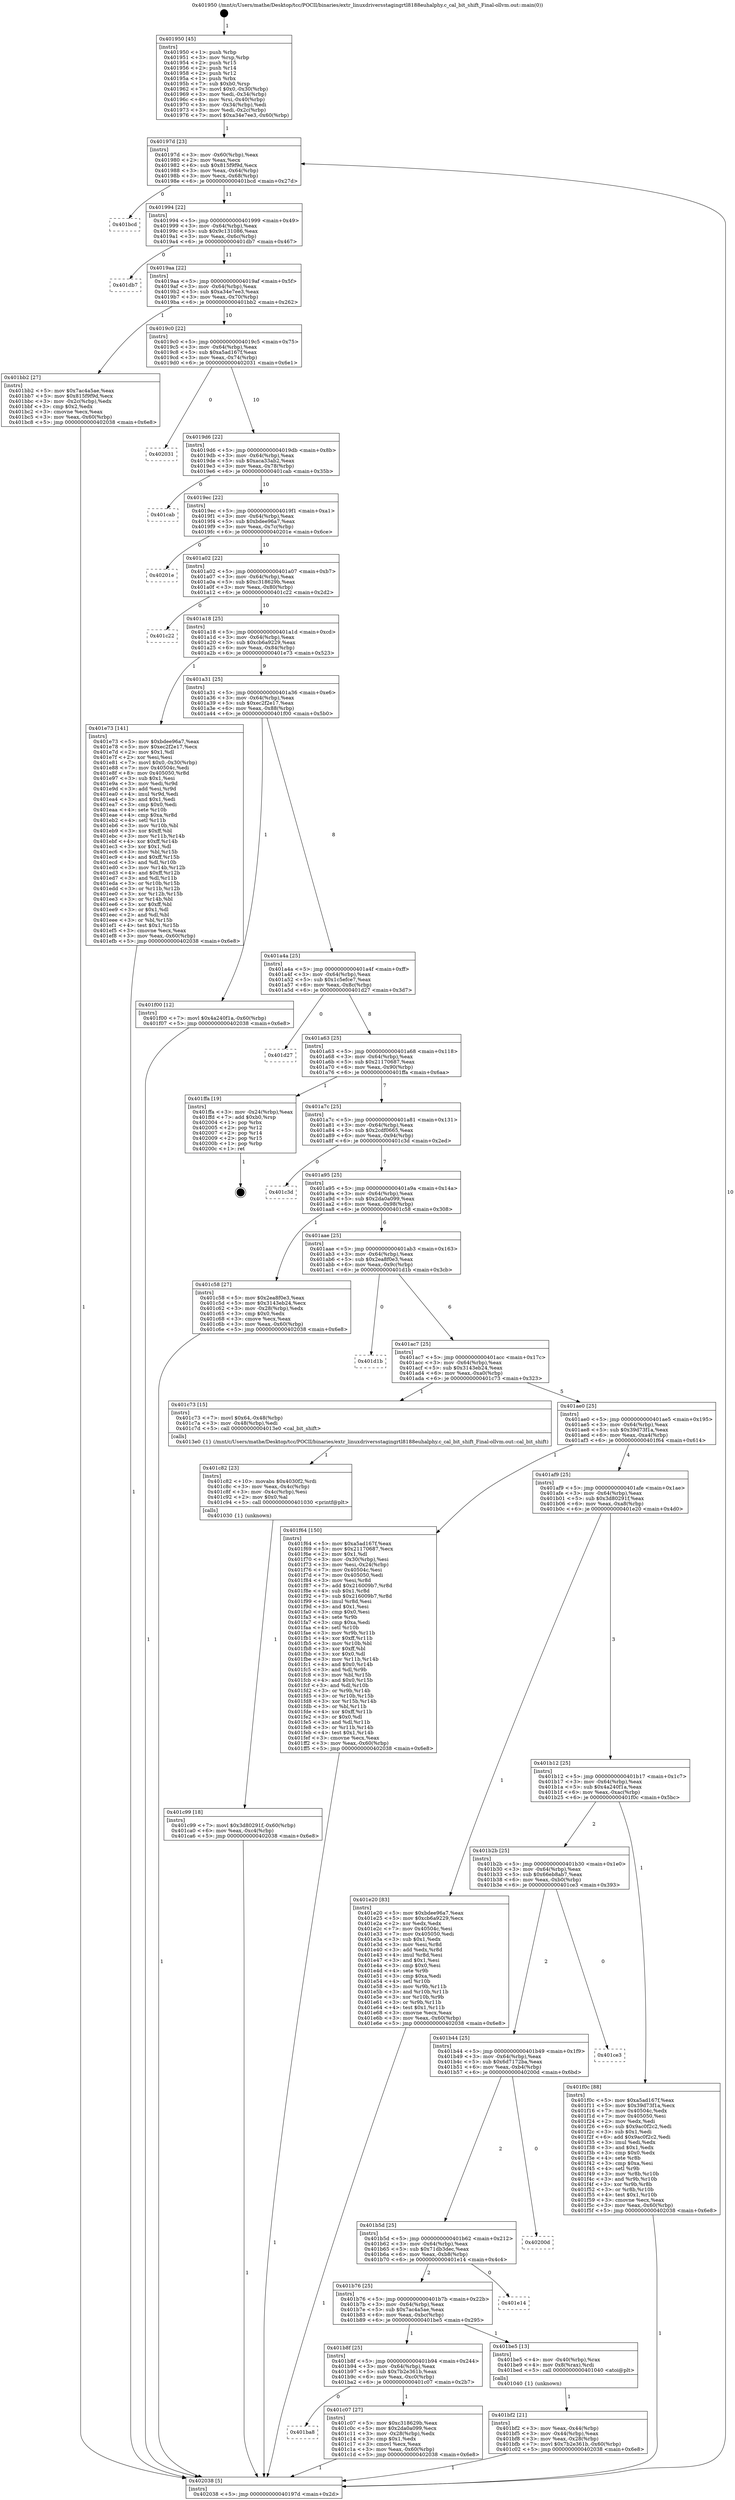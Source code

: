 digraph "0x401950" {
  label = "0x401950 (/mnt/c/Users/mathe/Desktop/tcc/POCII/binaries/extr_linuxdriversstagingrtl8188euhalphy.c_cal_bit_shift_Final-ollvm.out::main(0))"
  labelloc = "t"
  node[shape=record]

  Entry [label="",width=0.3,height=0.3,shape=circle,fillcolor=black,style=filled]
  "0x40197d" [label="{
     0x40197d [23]\l
     | [instrs]\l
     &nbsp;&nbsp;0x40197d \<+3\>: mov -0x60(%rbp),%eax\l
     &nbsp;&nbsp;0x401980 \<+2\>: mov %eax,%ecx\l
     &nbsp;&nbsp;0x401982 \<+6\>: sub $0x815f9f9d,%ecx\l
     &nbsp;&nbsp;0x401988 \<+3\>: mov %eax,-0x64(%rbp)\l
     &nbsp;&nbsp;0x40198b \<+3\>: mov %ecx,-0x68(%rbp)\l
     &nbsp;&nbsp;0x40198e \<+6\>: je 0000000000401bcd \<main+0x27d\>\l
  }"]
  "0x401bcd" [label="{
     0x401bcd\l
  }", style=dashed]
  "0x401994" [label="{
     0x401994 [22]\l
     | [instrs]\l
     &nbsp;&nbsp;0x401994 \<+5\>: jmp 0000000000401999 \<main+0x49\>\l
     &nbsp;&nbsp;0x401999 \<+3\>: mov -0x64(%rbp),%eax\l
     &nbsp;&nbsp;0x40199c \<+5\>: sub $0x9c131086,%eax\l
     &nbsp;&nbsp;0x4019a1 \<+3\>: mov %eax,-0x6c(%rbp)\l
     &nbsp;&nbsp;0x4019a4 \<+6\>: je 0000000000401db7 \<main+0x467\>\l
  }"]
  Exit [label="",width=0.3,height=0.3,shape=circle,fillcolor=black,style=filled,peripheries=2]
  "0x401db7" [label="{
     0x401db7\l
  }", style=dashed]
  "0x4019aa" [label="{
     0x4019aa [22]\l
     | [instrs]\l
     &nbsp;&nbsp;0x4019aa \<+5\>: jmp 00000000004019af \<main+0x5f\>\l
     &nbsp;&nbsp;0x4019af \<+3\>: mov -0x64(%rbp),%eax\l
     &nbsp;&nbsp;0x4019b2 \<+5\>: sub $0xa34e7ee3,%eax\l
     &nbsp;&nbsp;0x4019b7 \<+3\>: mov %eax,-0x70(%rbp)\l
     &nbsp;&nbsp;0x4019ba \<+6\>: je 0000000000401bb2 \<main+0x262\>\l
  }"]
  "0x401c99" [label="{
     0x401c99 [18]\l
     | [instrs]\l
     &nbsp;&nbsp;0x401c99 \<+7\>: movl $0x3d80291f,-0x60(%rbp)\l
     &nbsp;&nbsp;0x401ca0 \<+6\>: mov %eax,-0xc4(%rbp)\l
     &nbsp;&nbsp;0x401ca6 \<+5\>: jmp 0000000000402038 \<main+0x6e8\>\l
  }"]
  "0x401bb2" [label="{
     0x401bb2 [27]\l
     | [instrs]\l
     &nbsp;&nbsp;0x401bb2 \<+5\>: mov $0x7ac4a5ae,%eax\l
     &nbsp;&nbsp;0x401bb7 \<+5\>: mov $0x815f9f9d,%ecx\l
     &nbsp;&nbsp;0x401bbc \<+3\>: mov -0x2c(%rbp),%edx\l
     &nbsp;&nbsp;0x401bbf \<+3\>: cmp $0x2,%edx\l
     &nbsp;&nbsp;0x401bc2 \<+3\>: cmovne %ecx,%eax\l
     &nbsp;&nbsp;0x401bc5 \<+3\>: mov %eax,-0x60(%rbp)\l
     &nbsp;&nbsp;0x401bc8 \<+5\>: jmp 0000000000402038 \<main+0x6e8\>\l
  }"]
  "0x4019c0" [label="{
     0x4019c0 [22]\l
     | [instrs]\l
     &nbsp;&nbsp;0x4019c0 \<+5\>: jmp 00000000004019c5 \<main+0x75\>\l
     &nbsp;&nbsp;0x4019c5 \<+3\>: mov -0x64(%rbp),%eax\l
     &nbsp;&nbsp;0x4019c8 \<+5\>: sub $0xa5ad167f,%eax\l
     &nbsp;&nbsp;0x4019cd \<+3\>: mov %eax,-0x74(%rbp)\l
     &nbsp;&nbsp;0x4019d0 \<+6\>: je 0000000000402031 \<main+0x6e1\>\l
  }"]
  "0x402038" [label="{
     0x402038 [5]\l
     | [instrs]\l
     &nbsp;&nbsp;0x402038 \<+5\>: jmp 000000000040197d \<main+0x2d\>\l
  }"]
  "0x401950" [label="{
     0x401950 [45]\l
     | [instrs]\l
     &nbsp;&nbsp;0x401950 \<+1\>: push %rbp\l
     &nbsp;&nbsp;0x401951 \<+3\>: mov %rsp,%rbp\l
     &nbsp;&nbsp;0x401954 \<+2\>: push %r15\l
     &nbsp;&nbsp;0x401956 \<+2\>: push %r14\l
     &nbsp;&nbsp;0x401958 \<+2\>: push %r12\l
     &nbsp;&nbsp;0x40195a \<+1\>: push %rbx\l
     &nbsp;&nbsp;0x40195b \<+7\>: sub $0xb0,%rsp\l
     &nbsp;&nbsp;0x401962 \<+7\>: movl $0x0,-0x30(%rbp)\l
     &nbsp;&nbsp;0x401969 \<+3\>: mov %edi,-0x34(%rbp)\l
     &nbsp;&nbsp;0x40196c \<+4\>: mov %rsi,-0x40(%rbp)\l
     &nbsp;&nbsp;0x401970 \<+3\>: mov -0x34(%rbp),%edi\l
     &nbsp;&nbsp;0x401973 \<+3\>: mov %edi,-0x2c(%rbp)\l
     &nbsp;&nbsp;0x401976 \<+7\>: movl $0xa34e7ee3,-0x60(%rbp)\l
  }"]
  "0x401c82" [label="{
     0x401c82 [23]\l
     | [instrs]\l
     &nbsp;&nbsp;0x401c82 \<+10\>: movabs $0x4030f2,%rdi\l
     &nbsp;&nbsp;0x401c8c \<+3\>: mov %eax,-0x4c(%rbp)\l
     &nbsp;&nbsp;0x401c8f \<+3\>: mov -0x4c(%rbp),%esi\l
     &nbsp;&nbsp;0x401c92 \<+2\>: mov $0x0,%al\l
     &nbsp;&nbsp;0x401c94 \<+5\>: call 0000000000401030 \<printf@plt\>\l
     | [calls]\l
     &nbsp;&nbsp;0x401030 \{1\} (unknown)\l
  }"]
  "0x402031" [label="{
     0x402031\l
  }", style=dashed]
  "0x4019d6" [label="{
     0x4019d6 [22]\l
     | [instrs]\l
     &nbsp;&nbsp;0x4019d6 \<+5\>: jmp 00000000004019db \<main+0x8b\>\l
     &nbsp;&nbsp;0x4019db \<+3\>: mov -0x64(%rbp),%eax\l
     &nbsp;&nbsp;0x4019de \<+5\>: sub $0xaca33ab2,%eax\l
     &nbsp;&nbsp;0x4019e3 \<+3\>: mov %eax,-0x78(%rbp)\l
     &nbsp;&nbsp;0x4019e6 \<+6\>: je 0000000000401cab \<main+0x35b\>\l
  }"]
  "0x401ba8" [label="{
     0x401ba8\l
  }", style=dashed]
  "0x401cab" [label="{
     0x401cab\l
  }", style=dashed]
  "0x4019ec" [label="{
     0x4019ec [22]\l
     | [instrs]\l
     &nbsp;&nbsp;0x4019ec \<+5\>: jmp 00000000004019f1 \<main+0xa1\>\l
     &nbsp;&nbsp;0x4019f1 \<+3\>: mov -0x64(%rbp),%eax\l
     &nbsp;&nbsp;0x4019f4 \<+5\>: sub $0xbdee96a7,%eax\l
     &nbsp;&nbsp;0x4019f9 \<+3\>: mov %eax,-0x7c(%rbp)\l
     &nbsp;&nbsp;0x4019fc \<+6\>: je 000000000040201e \<main+0x6ce\>\l
  }"]
  "0x401c07" [label="{
     0x401c07 [27]\l
     | [instrs]\l
     &nbsp;&nbsp;0x401c07 \<+5\>: mov $0xc318629b,%eax\l
     &nbsp;&nbsp;0x401c0c \<+5\>: mov $0x2da0a099,%ecx\l
     &nbsp;&nbsp;0x401c11 \<+3\>: mov -0x28(%rbp),%edx\l
     &nbsp;&nbsp;0x401c14 \<+3\>: cmp $0x1,%edx\l
     &nbsp;&nbsp;0x401c17 \<+3\>: cmovl %ecx,%eax\l
     &nbsp;&nbsp;0x401c1a \<+3\>: mov %eax,-0x60(%rbp)\l
     &nbsp;&nbsp;0x401c1d \<+5\>: jmp 0000000000402038 \<main+0x6e8\>\l
  }"]
  "0x40201e" [label="{
     0x40201e\l
  }", style=dashed]
  "0x401a02" [label="{
     0x401a02 [22]\l
     | [instrs]\l
     &nbsp;&nbsp;0x401a02 \<+5\>: jmp 0000000000401a07 \<main+0xb7\>\l
     &nbsp;&nbsp;0x401a07 \<+3\>: mov -0x64(%rbp),%eax\l
     &nbsp;&nbsp;0x401a0a \<+5\>: sub $0xc318629b,%eax\l
     &nbsp;&nbsp;0x401a0f \<+3\>: mov %eax,-0x80(%rbp)\l
     &nbsp;&nbsp;0x401a12 \<+6\>: je 0000000000401c22 \<main+0x2d2\>\l
  }"]
  "0x401bf2" [label="{
     0x401bf2 [21]\l
     | [instrs]\l
     &nbsp;&nbsp;0x401bf2 \<+3\>: mov %eax,-0x44(%rbp)\l
     &nbsp;&nbsp;0x401bf5 \<+3\>: mov -0x44(%rbp),%eax\l
     &nbsp;&nbsp;0x401bf8 \<+3\>: mov %eax,-0x28(%rbp)\l
     &nbsp;&nbsp;0x401bfb \<+7\>: movl $0x7b2e361b,-0x60(%rbp)\l
     &nbsp;&nbsp;0x401c02 \<+5\>: jmp 0000000000402038 \<main+0x6e8\>\l
  }"]
  "0x401c22" [label="{
     0x401c22\l
  }", style=dashed]
  "0x401a18" [label="{
     0x401a18 [25]\l
     | [instrs]\l
     &nbsp;&nbsp;0x401a18 \<+5\>: jmp 0000000000401a1d \<main+0xcd\>\l
     &nbsp;&nbsp;0x401a1d \<+3\>: mov -0x64(%rbp),%eax\l
     &nbsp;&nbsp;0x401a20 \<+5\>: sub $0xcb6a9229,%eax\l
     &nbsp;&nbsp;0x401a25 \<+6\>: mov %eax,-0x84(%rbp)\l
     &nbsp;&nbsp;0x401a2b \<+6\>: je 0000000000401e73 \<main+0x523\>\l
  }"]
  "0x401b8f" [label="{
     0x401b8f [25]\l
     | [instrs]\l
     &nbsp;&nbsp;0x401b8f \<+5\>: jmp 0000000000401b94 \<main+0x244\>\l
     &nbsp;&nbsp;0x401b94 \<+3\>: mov -0x64(%rbp),%eax\l
     &nbsp;&nbsp;0x401b97 \<+5\>: sub $0x7b2e361b,%eax\l
     &nbsp;&nbsp;0x401b9c \<+6\>: mov %eax,-0xc0(%rbp)\l
     &nbsp;&nbsp;0x401ba2 \<+6\>: je 0000000000401c07 \<main+0x2b7\>\l
  }"]
  "0x401e73" [label="{
     0x401e73 [141]\l
     | [instrs]\l
     &nbsp;&nbsp;0x401e73 \<+5\>: mov $0xbdee96a7,%eax\l
     &nbsp;&nbsp;0x401e78 \<+5\>: mov $0xec2f2e17,%ecx\l
     &nbsp;&nbsp;0x401e7d \<+2\>: mov $0x1,%dl\l
     &nbsp;&nbsp;0x401e7f \<+2\>: xor %esi,%esi\l
     &nbsp;&nbsp;0x401e81 \<+7\>: movl $0x0,-0x30(%rbp)\l
     &nbsp;&nbsp;0x401e88 \<+7\>: mov 0x40504c,%edi\l
     &nbsp;&nbsp;0x401e8f \<+8\>: mov 0x405050,%r8d\l
     &nbsp;&nbsp;0x401e97 \<+3\>: sub $0x1,%esi\l
     &nbsp;&nbsp;0x401e9a \<+3\>: mov %edi,%r9d\l
     &nbsp;&nbsp;0x401e9d \<+3\>: add %esi,%r9d\l
     &nbsp;&nbsp;0x401ea0 \<+4\>: imul %r9d,%edi\l
     &nbsp;&nbsp;0x401ea4 \<+3\>: and $0x1,%edi\l
     &nbsp;&nbsp;0x401ea7 \<+3\>: cmp $0x0,%edi\l
     &nbsp;&nbsp;0x401eaa \<+4\>: sete %r10b\l
     &nbsp;&nbsp;0x401eae \<+4\>: cmp $0xa,%r8d\l
     &nbsp;&nbsp;0x401eb2 \<+4\>: setl %r11b\l
     &nbsp;&nbsp;0x401eb6 \<+3\>: mov %r10b,%bl\l
     &nbsp;&nbsp;0x401eb9 \<+3\>: xor $0xff,%bl\l
     &nbsp;&nbsp;0x401ebc \<+3\>: mov %r11b,%r14b\l
     &nbsp;&nbsp;0x401ebf \<+4\>: xor $0xff,%r14b\l
     &nbsp;&nbsp;0x401ec3 \<+3\>: xor $0x1,%dl\l
     &nbsp;&nbsp;0x401ec6 \<+3\>: mov %bl,%r15b\l
     &nbsp;&nbsp;0x401ec9 \<+4\>: and $0xff,%r15b\l
     &nbsp;&nbsp;0x401ecd \<+3\>: and %dl,%r10b\l
     &nbsp;&nbsp;0x401ed0 \<+3\>: mov %r14b,%r12b\l
     &nbsp;&nbsp;0x401ed3 \<+4\>: and $0xff,%r12b\l
     &nbsp;&nbsp;0x401ed7 \<+3\>: and %dl,%r11b\l
     &nbsp;&nbsp;0x401eda \<+3\>: or %r10b,%r15b\l
     &nbsp;&nbsp;0x401edd \<+3\>: or %r11b,%r12b\l
     &nbsp;&nbsp;0x401ee0 \<+3\>: xor %r12b,%r15b\l
     &nbsp;&nbsp;0x401ee3 \<+3\>: or %r14b,%bl\l
     &nbsp;&nbsp;0x401ee6 \<+3\>: xor $0xff,%bl\l
     &nbsp;&nbsp;0x401ee9 \<+3\>: or $0x1,%dl\l
     &nbsp;&nbsp;0x401eec \<+2\>: and %dl,%bl\l
     &nbsp;&nbsp;0x401eee \<+3\>: or %bl,%r15b\l
     &nbsp;&nbsp;0x401ef1 \<+4\>: test $0x1,%r15b\l
     &nbsp;&nbsp;0x401ef5 \<+3\>: cmovne %ecx,%eax\l
     &nbsp;&nbsp;0x401ef8 \<+3\>: mov %eax,-0x60(%rbp)\l
     &nbsp;&nbsp;0x401efb \<+5\>: jmp 0000000000402038 \<main+0x6e8\>\l
  }"]
  "0x401a31" [label="{
     0x401a31 [25]\l
     | [instrs]\l
     &nbsp;&nbsp;0x401a31 \<+5\>: jmp 0000000000401a36 \<main+0xe6\>\l
     &nbsp;&nbsp;0x401a36 \<+3\>: mov -0x64(%rbp),%eax\l
     &nbsp;&nbsp;0x401a39 \<+5\>: sub $0xec2f2e17,%eax\l
     &nbsp;&nbsp;0x401a3e \<+6\>: mov %eax,-0x88(%rbp)\l
     &nbsp;&nbsp;0x401a44 \<+6\>: je 0000000000401f00 \<main+0x5b0\>\l
  }"]
  "0x401be5" [label="{
     0x401be5 [13]\l
     | [instrs]\l
     &nbsp;&nbsp;0x401be5 \<+4\>: mov -0x40(%rbp),%rax\l
     &nbsp;&nbsp;0x401be9 \<+4\>: mov 0x8(%rax),%rdi\l
     &nbsp;&nbsp;0x401bed \<+5\>: call 0000000000401040 \<atoi@plt\>\l
     | [calls]\l
     &nbsp;&nbsp;0x401040 \{1\} (unknown)\l
  }"]
  "0x401f00" [label="{
     0x401f00 [12]\l
     | [instrs]\l
     &nbsp;&nbsp;0x401f00 \<+7\>: movl $0x4a240f1a,-0x60(%rbp)\l
     &nbsp;&nbsp;0x401f07 \<+5\>: jmp 0000000000402038 \<main+0x6e8\>\l
  }"]
  "0x401a4a" [label="{
     0x401a4a [25]\l
     | [instrs]\l
     &nbsp;&nbsp;0x401a4a \<+5\>: jmp 0000000000401a4f \<main+0xff\>\l
     &nbsp;&nbsp;0x401a4f \<+3\>: mov -0x64(%rbp),%eax\l
     &nbsp;&nbsp;0x401a52 \<+5\>: sub $0x1c5efce7,%eax\l
     &nbsp;&nbsp;0x401a57 \<+6\>: mov %eax,-0x8c(%rbp)\l
     &nbsp;&nbsp;0x401a5d \<+6\>: je 0000000000401d27 \<main+0x3d7\>\l
  }"]
  "0x401b76" [label="{
     0x401b76 [25]\l
     | [instrs]\l
     &nbsp;&nbsp;0x401b76 \<+5\>: jmp 0000000000401b7b \<main+0x22b\>\l
     &nbsp;&nbsp;0x401b7b \<+3\>: mov -0x64(%rbp),%eax\l
     &nbsp;&nbsp;0x401b7e \<+5\>: sub $0x7ac4a5ae,%eax\l
     &nbsp;&nbsp;0x401b83 \<+6\>: mov %eax,-0xbc(%rbp)\l
     &nbsp;&nbsp;0x401b89 \<+6\>: je 0000000000401be5 \<main+0x295\>\l
  }"]
  "0x401d27" [label="{
     0x401d27\l
  }", style=dashed]
  "0x401a63" [label="{
     0x401a63 [25]\l
     | [instrs]\l
     &nbsp;&nbsp;0x401a63 \<+5\>: jmp 0000000000401a68 \<main+0x118\>\l
     &nbsp;&nbsp;0x401a68 \<+3\>: mov -0x64(%rbp),%eax\l
     &nbsp;&nbsp;0x401a6b \<+5\>: sub $0x21170687,%eax\l
     &nbsp;&nbsp;0x401a70 \<+6\>: mov %eax,-0x90(%rbp)\l
     &nbsp;&nbsp;0x401a76 \<+6\>: je 0000000000401ffa \<main+0x6aa\>\l
  }"]
  "0x401e14" [label="{
     0x401e14\l
  }", style=dashed]
  "0x401ffa" [label="{
     0x401ffa [19]\l
     | [instrs]\l
     &nbsp;&nbsp;0x401ffa \<+3\>: mov -0x24(%rbp),%eax\l
     &nbsp;&nbsp;0x401ffd \<+7\>: add $0xb0,%rsp\l
     &nbsp;&nbsp;0x402004 \<+1\>: pop %rbx\l
     &nbsp;&nbsp;0x402005 \<+2\>: pop %r12\l
     &nbsp;&nbsp;0x402007 \<+2\>: pop %r14\l
     &nbsp;&nbsp;0x402009 \<+2\>: pop %r15\l
     &nbsp;&nbsp;0x40200b \<+1\>: pop %rbp\l
     &nbsp;&nbsp;0x40200c \<+1\>: ret\l
  }"]
  "0x401a7c" [label="{
     0x401a7c [25]\l
     | [instrs]\l
     &nbsp;&nbsp;0x401a7c \<+5\>: jmp 0000000000401a81 \<main+0x131\>\l
     &nbsp;&nbsp;0x401a81 \<+3\>: mov -0x64(%rbp),%eax\l
     &nbsp;&nbsp;0x401a84 \<+5\>: sub $0x2cdf0665,%eax\l
     &nbsp;&nbsp;0x401a89 \<+6\>: mov %eax,-0x94(%rbp)\l
     &nbsp;&nbsp;0x401a8f \<+6\>: je 0000000000401c3d \<main+0x2ed\>\l
  }"]
  "0x401b5d" [label="{
     0x401b5d [25]\l
     | [instrs]\l
     &nbsp;&nbsp;0x401b5d \<+5\>: jmp 0000000000401b62 \<main+0x212\>\l
     &nbsp;&nbsp;0x401b62 \<+3\>: mov -0x64(%rbp),%eax\l
     &nbsp;&nbsp;0x401b65 \<+5\>: sub $0x71db3dec,%eax\l
     &nbsp;&nbsp;0x401b6a \<+6\>: mov %eax,-0xb8(%rbp)\l
     &nbsp;&nbsp;0x401b70 \<+6\>: je 0000000000401e14 \<main+0x4c4\>\l
  }"]
  "0x401c3d" [label="{
     0x401c3d\l
  }", style=dashed]
  "0x401a95" [label="{
     0x401a95 [25]\l
     | [instrs]\l
     &nbsp;&nbsp;0x401a95 \<+5\>: jmp 0000000000401a9a \<main+0x14a\>\l
     &nbsp;&nbsp;0x401a9a \<+3\>: mov -0x64(%rbp),%eax\l
     &nbsp;&nbsp;0x401a9d \<+5\>: sub $0x2da0a099,%eax\l
     &nbsp;&nbsp;0x401aa2 \<+6\>: mov %eax,-0x98(%rbp)\l
     &nbsp;&nbsp;0x401aa8 \<+6\>: je 0000000000401c58 \<main+0x308\>\l
  }"]
  "0x40200d" [label="{
     0x40200d\l
  }", style=dashed]
  "0x401c58" [label="{
     0x401c58 [27]\l
     | [instrs]\l
     &nbsp;&nbsp;0x401c58 \<+5\>: mov $0x2ea8f0e3,%eax\l
     &nbsp;&nbsp;0x401c5d \<+5\>: mov $0x3143eb24,%ecx\l
     &nbsp;&nbsp;0x401c62 \<+3\>: mov -0x28(%rbp),%edx\l
     &nbsp;&nbsp;0x401c65 \<+3\>: cmp $0x0,%edx\l
     &nbsp;&nbsp;0x401c68 \<+3\>: cmove %ecx,%eax\l
     &nbsp;&nbsp;0x401c6b \<+3\>: mov %eax,-0x60(%rbp)\l
     &nbsp;&nbsp;0x401c6e \<+5\>: jmp 0000000000402038 \<main+0x6e8\>\l
  }"]
  "0x401aae" [label="{
     0x401aae [25]\l
     | [instrs]\l
     &nbsp;&nbsp;0x401aae \<+5\>: jmp 0000000000401ab3 \<main+0x163\>\l
     &nbsp;&nbsp;0x401ab3 \<+3\>: mov -0x64(%rbp),%eax\l
     &nbsp;&nbsp;0x401ab6 \<+5\>: sub $0x2ea8f0e3,%eax\l
     &nbsp;&nbsp;0x401abb \<+6\>: mov %eax,-0x9c(%rbp)\l
     &nbsp;&nbsp;0x401ac1 \<+6\>: je 0000000000401d1b \<main+0x3cb\>\l
  }"]
  "0x401b44" [label="{
     0x401b44 [25]\l
     | [instrs]\l
     &nbsp;&nbsp;0x401b44 \<+5\>: jmp 0000000000401b49 \<main+0x1f9\>\l
     &nbsp;&nbsp;0x401b49 \<+3\>: mov -0x64(%rbp),%eax\l
     &nbsp;&nbsp;0x401b4c \<+5\>: sub $0x6d7172ba,%eax\l
     &nbsp;&nbsp;0x401b51 \<+6\>: mov %eax,-0xb4(%rbp)\l
     &nbsp;&nbsp;0x401b57 \<+6\>: je 000000000040200d \<main+0x6bd\>\l
  }"]
  "0x401d1b" [label="{
     0x401d1b\l
  }", style=dashed]
  "0x401ac7" [label="{
     0x401ac7 [25]\l
     | [instrs]\l
     &nbsp;&nbsp;0x401ac7 \<+5\>: jmp 0000000000401acc \<main+0x17c\>\l
     &nbsp;&nbsp;0x401acc \<+3\>: mov -0x64(%rbp),%eax\l
     &nbsp;&nbsp;0x401acf \<+5\>: sub $0x3143eb24,%eax\l
     &nbsp;&nbsp;0x401ad4 \<+6\>: mov %eax,-0xa0(%rbp)\l
     &nbsp;&nbsp;0x401ada \<+6\>: je 0000000000401c73 \<main+0x323\>\l
  }"]
  "0x401ce3" [label="{
     0x401ce3\l
  }", style=dashed]
  "0x401c73" [label="{
     0x401c73 [15]\l
     | [instrs]\l
     &nbsp;&nbsp;0x401c73 \<+7\>: movl $0x64,-0x48(%rbp)\l
     &nbsp;&nbsp;0x401c7a \<+3\>: mov -0x48(%rbp),%edi\l
     &nbsp;&nbsp;0x401c7d \<+5\>: call 00000000004013e0 \<cal_bit_shift\>\l
     | [calls]\l
     &nbsp;&nbsp;0x4013e0 \{1\} (/mnt/c/Users/mathe/Desktop/tcc/POCII/binaries/extr_linuxdriversstagingrtl8188euhalphy.c_cal_bit_shift_Final-ollvm.out::cal_bit_shift)\l
  }"]
  "0x401ae0" [label="{
     0x401ae0 [25]\l
     | [instrs]\l
     &nbsp;&nbsp;0x401ae0 \<+5\>: jmp 0000000000401ae5 \<main+0x195\>\l
     &nbsp;&nbsp;0x401ae5 \<+3\>: mov -0x64(%rbp),%eax\l
     &nbsp;&nbsp;0x401ae8 \<+5\>: sub $0x39d73f1a,%eax\l
     &nbsp;&nbsp;0x401aed \<+6\>: mov %eax,-0xa4(%rbp)\l
     &nbsp;&nbsp;0x401af3 \<+6\>: je 0000000000401f64 \<main+0x614\>\l
  }"]
  "0x401b2b" [label="{
     0x401b2b [25]\l
     | [instrs]\l
     &nbsp;&nbsp;0x401b2b \<+5\>: jmp 0000000000401b30 \<main+0x1e0\>\l
     &nbsp;&nbsp;0x401b30 \<+3\>: mov -0x64(%rbp),%eax\l
     &nbsp;&nbsp;0x401b33 \<+5\>: sub $0x66eb8ab7,%eax\l
     &nbsp;&nbsp;0x401b38 \<+6\>: mov %eax,-0xb0(%rbp)\l
     &nbsp;&nbsp;0x401b3e \<+6\>: je 0000000000401ce3 \<main+0x393\>\l
  }"]
  "0x401f64" [label="{
     0x401f64 [150]\l
     | [instrs]\l
     &nbsp;&nbsp;0x401f64 \<+5\>: mov $0xa5ad167f,%eax\l
     &nbsp;&nbsp;0x401f69 \<+5\>: mov $0x21170687,%ecx\l
     &nbsp;&nbsp;0x401f6e \<+2\>: mov $0x1,%dl\l
     &nbsp;&nbsp;0x401f70 \<+3\>: mov -0x30(%rbp),%esi\l
     &nbsp;&nbsp;0x401f73 \<+3\>: mov %esi,-0x24(%rbp)\l
     &nbsp;&nbsp;0x401f76 \<+7\>: mov 0x40504c,%esi\l
     &nbsp;&nbsp;0x401f7d \<+7\>: mov 0x405050,%edi\l
     &nbsp;&nbsp;0x401f84 \<+3\>: mov %esi,%r8d\l
     &nbsp;&nbsp;0x401f87 \<+7\>: add $0x216009b7,%r8d\l
     &nbsp;&nbsp;0x401f8e \<+4\>: sub $0x1,%r8d\l
     &nbsp;&nbsp;0x401f92 \<+7\>: sub $0x216009b7,%r8d\l
     &nbsp;&nbsp;0x401f99 \<+4\>: imul %r8d,%esi\l
     &nbsp;&nbsp;0x401f9d \<+3\>: and $0x1,%esi\l
     &nbsp;&nbsp;0x401fa0 \<+3\>: cmp $0x0,%esi\l
     &nbsp;&nbsp;0x401fa3 \<+4\>: sete %r9b\l
     &nbsp;&nbsp;0x401fa7 \<+3\>: cmp $0xa,%edi\l
     &nbsp;&nbsp;0x401faa \<+4\>: setl %r10b\l
     &nbsp;&nbsp;0x401fae \<+3\>: mov %r9b,%r11b\l
     &nbsp;&nbsp;0x401fb1 \<+4\>: xor $0xff,%r11b\l
     &nbsp;&nbsp;0x401fb5 \<+3\>: mov %r10b,%bl\l
     &nbsp;&nbsp;0x401fb8 \<+3\>: xor $0xff,%bl\l
     &nbsp;&nbsp;0x401fbb \<+3\>: xor $0x0,%dl\l
     &nbsp;&nbsp;0x401fbe \<+3\>: mov %r11b,%r14b\l
     &nbsp;&nbsp;0x401fc1 \<+4\>: and $0x0,%r14b\l
     &nbsp;&nbsp;0x401fc5 \<+3\>: and %dl,%r9b\l
     &nbsp;&nbsp;0x401fc8 \<+3\>: mov %bl,%r15b\l
     &nbsp;&nbsp;0x401fcb \<+4\>: and $0x0,%r15b\l
     &nbsp;&nbsp;0x401fcf \<+3\>: and %dl,%r10b\l
     &nbsp;&nbsp;0x401fd2 \<+3\>: or %r9b,%r14b\l
     &nbsp;&nbsp;0x401fd5 \<+3\>: or %r10b,%r15b\l
     &nbsp;&nbsp;0x401fd8 \<+3\>: xor %r15b,%r14b\l
     &nbsp;&nbsp;0x401fdb \<+3\>: or %bl,%r11b\l
     &nbsp;&nbsp;0x401fde \<+4\>: xor $0xff,%r11b\l
     &nbsp;&nbsp;0x401fe2 \<+3\>: or $0x0,%dl\l
     &nbsp;&nbsp;0x401fe5 \<+3\>: and %dl,%r11b\l
     &nbsp;&nbsp;0x401fe8 \<+3\>: or %r11b,%r14b\l
     &nbsp;&nbsp;0x401feb \<+4\>: test $0x1,%r14b\l
     &nbsp;&nbsp;0x401fef \<+3\>: cmovne %ecx,%eax\l
     &nbsp;&nbsp;0x401ff2 \<+3\>: mov %eax,-0x60(%rbp)\l
     &nbsp;&nbsp;0x401ff5 \<+5\>: jmp 0000000000402038 \<main+0x6e8\>\l
  }"]
  "0x401af9" [label="{
     0x401af9 [25]\l
     | [instrs]\l
     &nbsp;&nbsp;0x401af9 \<+5\>: jmp 0000000000401afe \<main+0x1ae\>\l
     &nbsp;&nbsp;0x401afe \<+3\>: mov -0x64(%rbp),%eax\l
     &nbsp;&nbsp;0x401b01 \<+5\>: sub $0x3d80291f,%eax\l
     &nbsp;&nbsp;0x401b06 \<+6\>: mov %eax,-0xa8(%rbp)\l
     &nbsp;&nbsp;0x401b0c \<+6\>: je 0000000000401e20 \<main+0x4d0\>\l
  }"]
  "0x401f0c" [label="{
     0x401f0c [88]\l
     | [instrs]\l
     &nbsp;&nbsp;0x401f0c \<+5\>: mov $0xa5ad167f,%eax\l
     &nbsp;&nbsp;0x401f11 \<+5\>: mov $0x39d73f1a,%ecx\l
     &nbsp;&nbsp;0x401f16 \<+7\>: mov 0x40504c,%edx\l
     &nbsp;&nbsp;0x401f1d \<+7\>: mov 0x405050,%esi\l
     &nbsp;&nbsp;0x401f24 \<+2\>: mov %edx,%edi\l
     &nbsp;&nbsp;0x401f26 \<+6\>: sub $0x9ac0f2c2,%edi\l
     &nbsp;&nbsp;0x401f2c \<+3\>: sub $0x1,%edi\l
     &nbsp;&nbsp;0x401f2f \<+6\>: add $0x9ac0f2c2,%edi\l
     &nbsp;&nbsp;0x401f35 \<+3\>: imul %edi,%edx\l
     &nbsp;&nbsp;0x401f38 \<+3\>: and $0x1,%edx\l
     &nbsp;&nbsp;0x401f3b \<+3\>: cmp $0x0,%edx\l
     &nbsp;&nbsp;0x401f3e \<+4\>: sete %r8b\l
     &nbsp;&nbsp;0x401f42 \<+3\>: cmp $0xa,%esi\l
     &nbsp;&nbsp;0x401f45 \<+4\>: setl %r9b\l
     &nbsp;&nbsp;0x401f49 \<+3\>: mov %r8b,%r10b\l
     &nbsp;&nbsp;0x401f4c \<+3\>: and %r9b,%r10b\l
     &nbsp;&nbsp;0x401f4f \<+3\>: xor %r9b,%r8b\l
     &nbsp;&nbsp;0x401f52 \<+3\>: or %r8b,%r10b\l
     &nbsp;&nbsp;0x401f55 \<+4\>: test $0x1,%r10b\l
     &nbsp;&nbsp;0x401f59 \<+3\>: cmovne %ecx,%eax\l
     &nbsp;&nbsp;0x401f5c \<+3\>: mov %eax,-0x60(%rbp)\l
     &nbsp;&nbsp;0x401f5f \<+5\>: jmp 0000000000402038 \<main+0x6e8\>\l
  }"]
  "0x401e20" [label="{
     0x401e20 [83]\l
     | [instrs]\l
     &nbsp;&nbsp;0x401e20 \<+5\>: mov $0xbdee96a7,%eax\l
     &nbsp;&nbsp;0x401e25 \<+5\>: mov $0xcb6a9229,%ecx\l
     &nbsp;&nbsp;0x401e2a \<+2\>: xor %edx,%edx\l
     &nbsp;&nbsp;0x401e2c \<+7\>: mov 0x40504c,%esi\l
     &nbsp;&nbsp;0x401e33 \<+7\>: mov 0x405050,%edi\l
     &nbsp;&nbsp;0x401e3a \<+3\>: sub $0x1,%edx\l
     &nbsp;&nbsp;0x401e3d \<+3\>: mov %esi,%r8d\l
     &nbsp;&nbsp;0x401e40 \<+3\>: add %edx,%r8d\l
     &nbsp;&nbsp;0x401e43 \<+4\>: imul %r8d,%esi\l
     &nbsp;&nbsp;0x401e47 \<+3\>: and $0x1,%esi\l
     &nbsp;&nbsp;0x401e4a \<+3\>: cmp $0x0,%esi\l
     &nbsp;&nbsp;0x401e4d \<+4\>: sete %r9b\l
     &nbsp;&nbsp;0x401e51 \<+3\>: cmp $0xa,%edi\l
     &nbsp;&nbsp;0x401e54 \<+4\>: setl %r10b\l
     &nbsp;&nbsp;0x401e58 \<+3\>: mov %r9b,%r11b\l
     &nbsp;&nbsp;0x401e5b \<+3\>: and %r10b,%r11b\l
     &nbsp;&nbsp;0x401e5e \<+3\>: xor %r10b,%r9b\l
     &nbsp;&nbsp;0x401e61 \<+3\>: or %r9b,%r11b\l
     &nbsp;&nbsp;0x401e64 \<+4\>: test $0x1,%r11b\l
     &nbsp;&nbsp;0x401e68 \<+3\>: cmovne %ecx,%eax\l
     &nbsp;&nbsp;0x401e6b \<+3\>: mov %eax,-0x60(%rbp)\l
     &nbsp;&nbsp;0x401e6e \<+5\>: jmp 0000000000402038 \<main+0x6e8\>\l
  }"]
  "0x401b12" [label="{
     0x401b12 [25]\l
     | [instrs]\l
     &nbsp;&nbsp;0x401b12 \<+5\>: jmp 0000000000401b17 \<main+0x1c7\>\l
     &nbsp;&nbsp;0x401b17 \<+3\>: mov -0x64(%rbp),%eax\l
     &nbsp;&nbsp;0x401b1a \<+5\>: sub $0x4a240f1a,%eax\l
     &nbsp;&nbsp;0x401b1f \<+6\>: mov %eax,-0xac(%rbp)\l
     &nbsp;&nbsp;0x401b25 \<+6\>: je 0000000000401f0c \<main+0x5bc\>\l
  }"]
  Entry -> "0x401950" [label=" 1"]
  "0x40197d" -> "0x401bcd" [label=" 0"]
  "0x40197d" -> "0x401994" [label=" 11"]
  "0x401ffa" -> Exit [label=" 1"]
  "0x401994" -> "0x401db7" [label=" 0"]
  "0x401994" -> "0x4019aa" [label=" 11"]
  "0x401f64" -> "0x402038" [label=" 1"]
  "0x4019aa" -> "0x401bb2" [label=" 1"]
  "0x4019aa" -> "0x4019c0" [label=" 10"]
  "0x401bb2" -> "0x402038" [label=" 1"]
  "0x401950" -> "0x40197d" [label=" 1"]
  "0x402038" -> "0x40197d" [label=" 10"]
  "0x401f0c" -> "0x402038" [label=" 1"]
  "0x4019c0" -> "0x402031" [label=" 0"]
  "0x4019c0" -> "0x4019d6" [label=" 10"]
  "0x401f00" -> "0x402038" [label=" 1"]
  "0x4019d6" -> "0x401cab" [label=" 0"]
  "0x4019d6" -> "0x4019ec" [label=" 10"]
  "0x401e73" -> "0x402038" [label=" 1"]
  "0x4019ec" -> "0x40201e" [label=" 0"]
  "0x4019ec" -> "0x401a02" [label=" 10"]
  "0x401e20" -> "0x402038" [label=" 1"]
  "0x401a02" -> "0x401c22" [label=" 0"]
  "0x401a02" -> "0x401a18" [label=" 10"]
  "0x401c82" -> "0x401c99" [label=" 1"]
  "0x401a18" -> "0x401e73" [label=" 1"]
  "0x401a18" -> "0x401a31" [label=" 9"]
  "0x401c73" -> "0x401c82" [label=" 1"]
  "0x401a31" -> "0x401f00" [label=" 1"]
  "0x401a31" -> "0x401a4a" [label=" 8"]
  "0x401c58" -> "0x402038" [label=" 1"]
  "0x401a4a" -> "0x401d27" [label=" 0"]
  "0x401a4a" -> "0x401a63" [label=" 8"]
  "0x401b8f" -> "0x401ba8" [label=" 0"]
  "0x401a63" -> "0x401ffa" [label=" 1"]
  "0x401a63" -> "0x401a7c" [label=" 7"]
  "0x401b8f" -> "0x401c07" [label=" 1"]
  "0x401a7c" -> "0x401c3d" [label=" 0"]
  "0x401a7c" -> "0x401a95" [label=" 7"]
  "0x401bf2" -> "0x402038" [label=" 1"]
  "0x401a95" -> "0x401c58" [label=" 1"]
  "0x401a95" -> "0x401aae" [label=" 6"]
  "0x401be5" -> "0x401bf2" [label=" 1"]
  "0x401aae" -> "0x401d1b" [label=" 0"]
  "0x401aae" -> "0x401ac7" [label=" 6"]
  "0x401b76" -> "0x401be5" [label=" 1"]
  "0x401ac7" -> "0x401c73" [label=" 1"]
  "0x401ac7" -> "0x401ae0" [label=" 5"]
  "0x401c07" -> "0x402038" [label=" 1"]
  "0x401ae0" -> "0x401f64" [label=" 1"]
  "0x401ae0" -> "0x401af9" [label=" 4"]
  "0x401b5d" -> "0x401e14" [label=" 0"]
  "0x401af9" -> "0x401e20" [label=" 1"]
  "0x401af9" -> "0x401b12" [label=" 3"]
  "0x401c99" -> "0x402038" [label=" 1"]
  "0x401b12" -> "0x401f0c" [label=" 1"]
  "0x401b12" -> "0x401b2b" [label=" 2"]
  "0x401b5d" -> "0x401b76" [label=" 2"]
  "0x401b2b" -> "0x401ce3" [label=" 0"]
  "0x401b2b" -> "0x401b44" [label=" 2"]
  "0x401b76" -> "0x401b8f" [label=" 1"]
  "0x401b44" -> "0x40200d" [label=" 0"]
  "0x401b44" -> "0x401b5d" [label=" 2"]
}
